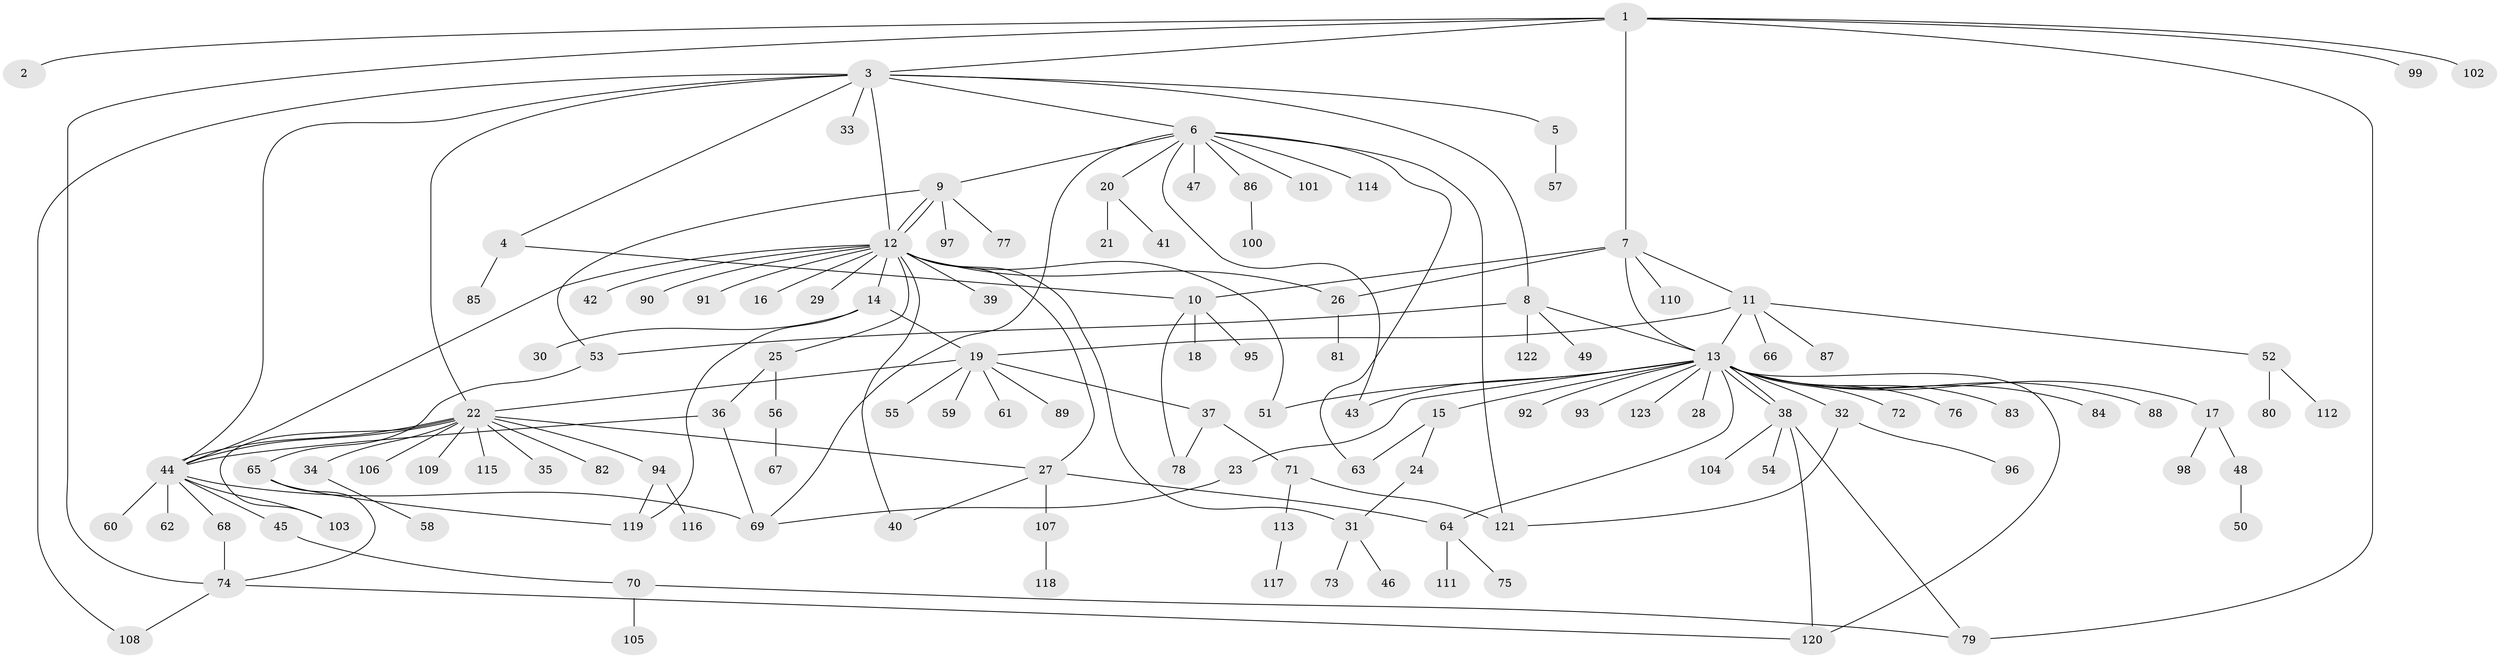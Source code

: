 // Generated by graph-tools (version 1.1) at 2025/11/02/27/25 16:11:13]
// undirected, 123 vertices, 159 edges
graph export_dot {
graph [start="1"]
  node [color=gray90,style=filled];
  1;
  2;
  3;
  4;
  5;
  6;
  7;
  8;
  9;
  10;
  11;
  12;
  13;
  14;
  15;
  16;
  17;
  18;
  19;
  20;
  21;
  22;
  23;
  24;
  25;
  26;
  27;
  28;
  29;
  30;
  31;
  32;
  33;
  34;
  35;
  36;
  37;
  38;
  39;
  40;
  41;
  42;
  43;
  44;
  45;
  46;
  47;
  48;
  49;
  50;
  51;
  52;
  53;
  54;
  55;
  56;
  57;
  58;
  59;
  60;
  61;
  62;
  63;
  64;
  65;
  66;
  67;
  68;
  69;
  70;
  71;
  72;
  73;
  74;
  75;
  76;
  77;
  78;
  79;
  80;
  81;
  82;
  83;
  84;
  85;
  86;
  87;
  88;
  89;
  90;
  91;
  92;
  93;
  94;
  95;
  96;
  97;
  98;
  99;
  100;
  101;
  102;
  103;
  104;
  105;
  106;
  107;
  108;
  109;
  110;
  111;
  112;
  113;
  114;
  115;
  116;
  117;
  118;
  119;
  120;
  121;
  122;
  123;
  1 -- 2;
  1 -- 3;
  1 -- 7;
  1 -- 74;
  1 -- 79;
  1 -- 99;
  1 -- 102;
  3 -- 4;
  3 -- 5;
  3 -- 6;
  3 -- 8;
  3 -- 12;
  3 -- 22;
  3 -- 33;
  3 -- 44;
  3 -- 108;
  4 -- 10;
  4 -- 85;
  5 -- 57;
  6 -- 9;
  6 -- 20;
  6 -- 43;
  6 -- 47;
  6 -- 63;
  6 -- 69;
  6 -- 86;
  6 -- 101;
  6 -- 114;
  6 -- 121;
  7 -- 10;
  7 -- 11;
  7 -- 13;
  7 -- 26;
  7 -- 110;
  8 -- 13;
  8 -- 49;
  8 -- 53;
  8 -- 122;
  9 -- 12;
  9 -- 12;
  9 -- 53;
  9 -- 77;
  9 -- 97;
  10 -- 18;
  10 -- 78;
  10 -- 95;
  11 -- 13;
  11 -- 19;
  11 -- 52;
  11 -- 66;
  11 -- 87;
  12 -- 14;
  12 -- 16;
  12 -- 25;
  12 -- 26;
  12 -- 27;
  12 -- 29;
  12 -- 31;
  12 -- 39;
  12 -- 40;
  12 -- 42;
  12 -- 44;
  12 -- 51;
  12 -- 90;
  12 -- 91;
  13 -- 15;
  13 -- 17;
  13 -- 23;
  13 -- 28;
  13 -- 32;
  13 -- 38;
  13 -- 38;
  13 -- 43;
  13 -- 51;
  13 -- 64;
  13 -- 72;
  13 -- 76;
  13 -- 83;
  13 -- 84;
  13 -- 88;
  13 -- 92;
  13 -- 93;
  13 -- 120;
  13 -- 123;
  14 -- 19;
  14 -- 30;
  14 -- 119;
  15 -- 24;
  15 -- 63;
  17 -- 48;
  17 -- 98;
  19 -- 22;
  19 -- 37;
  19 -- 55;
  19 -- 59;
  19 -- 61;
  19 -- 89;
  20 -- 21;
  20 -- 41;
  22 -- 27;
  22 -- 34;
  22 -- 35;
  22 -- 44;
  22 -- 44;
  22 -- 82;
  22 -- 94;
  22 -- 103;
  22 -- 106;
  22 -- 109;
  22 -- 115;
  23 -- 69;
  24 -- 31;
  25 -- 36;
  25 -- 56;
  26 -- 81;
  27 -- 40;
  27 -- 64;
  27 -- 107;
  31 -- 46;
  31 -- 73;
  32 -- 96;
  32 -- 121;
  34 -- 58;
  36 -- 44;
  36 -- 69;
  37 -- 71;
  37 -- 78;
  38 -- 54;
  38 -- 79;
  38 -- 104;
  38 -- 120;
  44 -- 45;
  44 -- 60;
  44 -- 62;
  44 -- 68;
  44 -- 69;
  44 -- 103;
  45 -- 70;
  48 -- 50;
  52 -- 80;
  52 -- 112;
  53 -- 65;
  56 -- 67;
  64 -- 75;
  64 -- 111;
  65 -- 74;
  65 -- 119;
  68 -- 74;
  70 -- 79;
  70 -- 105;
  71 -- 113;
  71 -- 121;
  74 -- 108;
  74 -- 120;
  86 -- 100;
  94 -- 116;
  94 -- 119;
  107 -- 118;
  113 -- 117;
}
